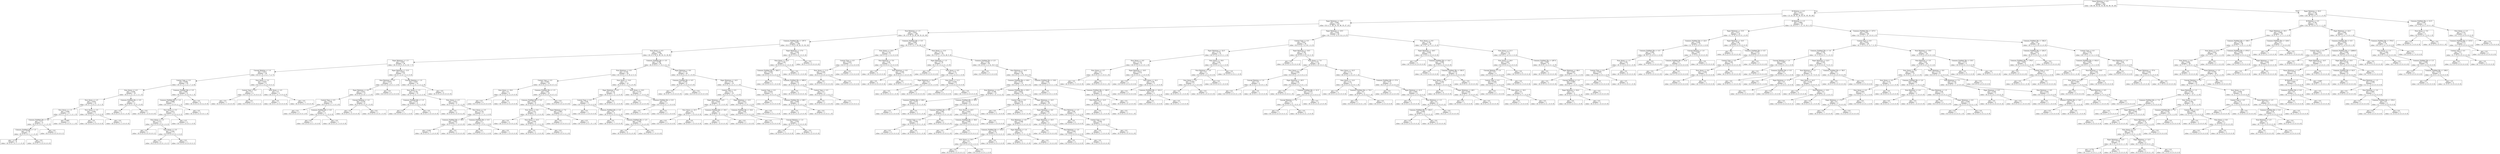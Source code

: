 digraph Tree {
node [shape=box] ;
0 [label="Name Relations <= 0.5\ngini = 0.892\nsamples = 400\nvalue = [26, 49, 34, 42, 35, 48, 62, 46, 34, 24]"] ;
1 [label="ID Relation <= 0.5\ngini = 0.877\nsamples = 314\nvalue = [3, 23, 20, 33, 30, 45, 61, 45, 30, 24]"] ;
0 -> 1 [labeldistance=2.5, labelangle=45, headlabel="True"] ;
2 [label="Paper Relations <= 18.5\ngini = 0.863\nsamples = 231\nvalue = [0, 4, 11, 28, 23, 34, 48, 35, 27, 21]"] ;
1 -> 2 ;
3 [label="Num Relations <= 1.5\ngini = 0.853\nsamples = 169\nvalue = [0, 3, 8, 15, 10, 25, 36, 33, 23, 16]"] ;
2 -> 3 ;
4 [label="Common_PubMed_IDs <= 197.5\ngini = 0.853\nsamples = 108\nvalue = [0, 0, 3, 14, 8, 18, 22, 13, 18, 12]"] ;
3 -> 4 ;
5 [label="Num Atoms <= 6.5\ngini = 0.849\nsamples = 100\nvalue = [0, 0, 2, 14, 8, 18, 19, 13, 18, 8]"] ;
4 -> 5 ;
6 [label="Paper Relations <= 1.5\ngini = 0.857\nsamples = 56\nvalue = [0, 0, 2, 8, 5, 11, 6, 10, 7, 7]"] ;
5 -> 6 ;
7 [label="Concept Relation <= 1.0\ngini = 0.813\nsamples = 29\nvalue = [0, 0, 1, 6, 1, 4, 1, 7, 2, 7]"] ;
6 -> 7 ;
8 [label="Context Type <= 0.5\ngini = 0.806\nsamples = 25\nvalue = [0, 0, 1, 5, 1, 2, 1, 7, 2, 6]"] ;
7 -> 8 ;
9 [label="Num Atoms <= 4.5\ngini = 0.836\nsamples = 16\nvalue = [0, 0, 1, 4, 1, 2, 1, 3, 1, 3]"] ;
8 -> 9 ;
10 [label="Num Atoms <= 2.5\ngini = 0.816\nsamples = 14\nvalue = [0, 0, 1, 4, 0, 2, 1, 2, 1, 3]"] ;
9 -> 10 ;
11 [label="Num Atoms <= 1.5\ngini = 0.826\nsamples = 11\nvalue = [0, 0, 1, 2, 0, 1, 1, 2, 1, 3]"] ;
10 -> 11 ;
12 [label="Common_PubMed_IDs <= 4.0\ngini = 0.75\nsamples = 8\nvalue = [0, 0, 0, 2, 0, 1, 1, 1, 0, 3]"] ;
11 -> 12 ;
13 [label="Common_PubMed_IDs <= 1.5\ngini = 0.776\nsamples = 7\nvalue = [0, 0, 0, 2, 0, 1, 1, 1, 0, 2]"] ;
12 -> 13 ;
14 [label="gini = 0.778\nsamples = 6\nvalue = [0, 0, 0, 1, 0, 1, 1, 1, 0, 2]"] ;
13 -> 14 ;
15 [label="gini = 0.0\nsamples = 1\nvalue = [0, 0, 0, 1, 0, 0, 0, 0, 0, 0]"] ;
13 -> 15 ;
16 [label="gini = 0.0\nsamples = 1\nvalue = [0, 0, 0, 0, 0, 0, 0, 0, 0, 1]"] ;
12 -> 16 ;
17 [label="gini = 0.667\nsamples = 3\nvalue = [0, 0, 1, 0, 0, 0, 0, 1, 1, 0]"] ;
11 -> 17 ;
18 [label="Num Atoms <= 3.5\ngini = 0.444\nsamples = 3\nvalue = [0, 0, 0, 2, 0, 1, 0, 0, 0, 0]"] ;
10 -> 18 ;
19 [label="gini = 0.0\nsamples = 2\nvalue = [0, 0, 0, 2, 0, 0, 0, 0, 0, 0]"] ;
18 -> 19 ;
20 [label="gini = 0.0\nsamples = 1\nvalue = [0, 0, 0, 0, 0, 1, 0, 0, 0, 0]"] ;
18 -> 20 ;
21 [label="Common_PubMed_IDs <= 0.5\ngini = 0.5\nsamples = 2\nvalue = [0, 0, 0, 0, 1, 0, 0, 1, 0, 0]"] ;
9 -> 21 ;
22 [label="gini = 0.0\nsamples = 1\nvalue = [0, 0, 0, 0, 0, 0, 0, 1, 0, 0]"] ;
21 -> 22 ;
23 [label="gini = 0.0\nsamples = 1\nvalue = [0, 0, 0, 0, 1, 0, 0, 0, 0, 0]"] ;
21 -> 23 ;
24 [label="Common_PubMed_IDs <= 3.5\ngini = 0.667\nsamples = 9\nvalue = [0, 0, 0, 1, 0, 0, 0, 4, 1, 3]"] ;
8 -> 24 ;
25 [label="Common_PubMed_IDs <= 1.0\ngini = 0.694\nsamples = 7\nvalue = [0, 0, 0, 1, 0, 0, 0, 2, 1, 3]"] ;
24 -> 25 ;
26 [label="Num Atoms <= 5.5\ngini = 0.611\nsamples = 6\nvalue = [0, 0, 0, 1, 0, 0, 0, 2, 0, 3]"] ;
25 -> 26 ;
27 [label="Num Atoms <= 1.5\ngini = 0.375\nsamples = 4\nvalue = [0, 0, 0, 0, 0, 0, 0, 1, 0, 3]"] ;
26 -> 27 ;
28 [label="gini = 0.0\nsamples = 1\nvalue = [0, 0, 0, 0, 0, 0, 0, 0, 0, 1]"] ;
27 -> 28 ;
29 [label="Num Atoms <= 3.5\ngini = 0.444\nsamples = 3\nvalue = [0, 0, 0, 0, 0, 0, 0, 1, 0, 2]"] ;
27 -> 29 ;
30 [label="gini = 0.5\nsamples = 2\nvalue = [0, 0, 0, 0, 0, 0, 0, 1, 0, 1]"] ;
29 -> 30 ;
31 [label="gini = 0.0\nsamples = 1\nvalue = [0, 0, 0, 0, 0, 0, 0, 0, 0, 1]"] ;
29 -> 31 ;
32 [label="gini = 0.5\nsamples = 2\nvalue = [0, 0, 0, 1, 0, 0, 0, 1, 0, 0]"] ;
26 -> 32 ;
33 [label="gini = 0.0\nsamples = 1\nvalue = [0, 0, 0, 0, 0, 0, 0, 0, 1, 0]"] ;
25 -> 33 ;
34 [label="gini = 0.0\nsamples = 2\nvalue = [0, 0, 0, 0, 0, 0, 0, 2, 0, 0]"] ;
24 -> 34 ;
35 [label="Num Atoms <= 3.5\ngini = 0.625\nsamples = 4\nvalue = [0, 0, 0, 1, 0, 2, 0, 0, 0, 1]"] ;
7 -> 35 ;
36 [label="Context Type <= 0.5\ngini = 0.5\nsamples = 2\nvalue = [0, 0, 0, 0, 0, 1, 0, 0, 0, 1]"] ;
35 -> 36 ;
37 [label="gini = 0.0\nsamples = 1\nvalue = [0, 0, 0, 0, 0, 1, 0, 0, 0, 0]"] ;
36 -> 37 ;
38 [label="gini = 0.0\nsamples = 1\nvalue = [0, 0, 0, 0, 0, 0, 0, 0, 0, 1]"] ;
36 -> 38 ;
39 [label="Num Atoms <= 4.5\ngini = 0.5\nsamples = 2\nvalue = [0, 0, 0, 1, 0, 1, 0, 0, 0, 0]"] ;
35 -> 39 ;
40 [label="gini = 0.0\nsamples = 1\nvalue = [0, 0, 0, 1, 0, 0, 0, 0, 0, 0]"] ;
39 -> 40 ;
41 [label="gini = 0.0\nsamples = 1\nvalue = [0, 0, 0, 0, 0, 1, 0, 0, 0, 0]"] ;
39 -> 41 ;
42 [label="Paper Relations <= 13.5\ngini = 0.823\nsamples = 27\nvalue = [0, 0, 1, 2, 4, 7, 5, 3, 5, 0]"] ;
6 -> 42 ;
43 [label="Num Relations <= 0.5\ngini = 0.675\nsamples = 13\nvalue = [0, 0, 0, 0, 0, 6, 3, 1, 3, 0]"] ;
42 -> 43 ;
44 [label="Paper Relations <= 8.5\ngini = 0.612\nsamples = 11\nvalue = [0, 0, 0, 0, 0, 6, 1, 1, 3, 0]"] ;
43 -> 44 ;
45 [label="Context Type <= 0.5\ngini = 0.56\nsamples = 5\nvalue = [0, 0, 0, 0, 0, 1, 1, 0, 3, 0]"] ;
44 -> 45 ;
46 [label="gini = 0.0\nsamples = 3\nvalue = [0, 0, 0, 0, 0, 0, 0, 0, 3, 0]"] ;
45 -> 46 ;
47 [label="Common_PubMed_IDs <= 8.5\ngini = 0.5\nsamples = 2\nvalue = [0, 0, 0, 0, 0, 1, 1, 0, 0, 0]"] ;
45 -> 47 ;
48 [label="gini = 0.0\nsamples = 1\nvalue = [0, 0, 0, 0, 0, 0, 1, 0, 0, 0]"] ;
47 -> 48 ;
49 [label="gini = 0.0\nsamples = 1\nvalue = [0, 0, 0, 0, 0, 1, 0, 0, 0, 0]"] ;
47 -> 49 ;
50 [label="Concept Relation <= 1.0\ngini = 0.278\nsamples = 6\nvalue = [0, 0, 0, 0, 0, 5, 0, 1, 0, 0]"] ;
44 -> 50 ;
51 [label="gini = 0.0\nsamples = 5\nvalue = [0, 0, 0, 0, 0, 5, 0, 0, 0, 0]"] ;
50 -> 51 ;
52 [label="gini = 0.0\nsamples = 1\nvalue = [0, 0, 0, 0, 0, 0, 0, 1, 0, 0]"] ;
50 -> 52 ;
53 [label="gini = 0.0\nsamples = 2\nvalue = [0, 0, 0, 0, 0, 0, 2, 0, 0, 0]"] ;
43 -> 53 ;
54 [label="Concept Relation <= 1.0\ngini = 0.827\nsamples = 14\nvalue = [0, 0, 1, 2, 4, 1, 2, 2, 2, 0]"] ;
42 -> 54 ;
55 [label="Num Atoms <= 1.5\ngini = 0.792\nsamples = 12\nvalue = [0, 0, 1, 0, 4, 1, 2, 2, 2, 0]"] ;
54 -> 55 ;
56 [label="Common_PubMed_IDs <= 1.5\ngini = 0.375\nsamples = 4\nvalue = [0, 0, 0, 0, 3, 0, 0, 1, 0, 0]"] ;
55 -> 56 ;
57 [label="gini = 0.0\nsamples = 1\nvalue = [0, 0, 0, 0, 0, 0, 0, 1, 0, 0]"] ;
56 -> 57 ;
58 [label="gini = 0.0\nsamples = 3\nvalue = [0, 0, 0, 0, 3, 0, 0, 0, 0, 0]"] ;
56 -> 58 ;
59 [label="Num Atoms <= 2.5\ngini = 0.813\nsamples = 8\nvalue = [0, 0, 1, 0, 1, 1, 2, 1, 2, 0]"] ;
55 -> 59 ;
60 [label="gini = 0.0\nsamples = 2\nvalue = [0, 0, 0, 0, 0, 0, 0, 0, 2, 0]"] ;
59 -> 60 ;
61 [label="Num Atoms <= 3.5\ngini = 0.778\nsamples = 6\nvalue = [0, 0, 1, 0, 1, 1, 2, 1, 0, 0]"] ;
59 -> 61 ;
62 [label="Common_PubMed_IDs <= 45.0\ngini = 0.625\nsamples = 4\nvalue = [0, 0, 1, 0, 0, 1, 2, 0, 0, 0]"] ;
61 -> 62 ;
63 [label="gini = 0.444\nsamples = 3\nvalue = [0, 0, 0, 0, 0, 1, 2, 0, 0, 0]"] ;
62 -> 63 ;
64 [label="gini = 0.0\nsamples = 1\nvalue = [0, 0, 1, 0, 0, 0, 0, 0, 0, 0]"] ;
62 -> 64 ;
65 [label="Common_PubMed_IDs <= 8.5\ngini = 0.5\nsamples = 2\nvalue = [0, 0, 0, 0, 1, 0, 0, 1, 0, 0]"] ;
61 -> 65 ;
66 [label="gini = 0.0\nsamples = 1\nvalue = [0, 0, 0, 0, 0, 0, 0, 1, 0, 0]"] ;
65 -> 66 ;
67 [label="gini = 0.0\nsamples = 1\nvalue = [0, 0, 0, 0, 1, 0, 0, 0, 0, 0]"] ;
65 -> 67 ;
68 [label="gini = 0.0\nsamples = 2\nvalue = [0, 0, 0, 2, 0, 0, 0, 0, 0, 0]"] ;
54 -> 68 ;
69 [label="Common_PubMed_IDs <= 3.5\ngini = 0.796\nsamples = 44\nvalue = [0, 0, 0, 6, 3, 7, 13, 3, 11, 1]"] ;
5 -> 69 ;
70 [label="Num Relations <= 0.5\ngini = 0.729\nsamples = 24\nvalue = [0, 0, 0, 0, 1, 5, 10, 2, 5, 1]"] ;
69 -> 70 ;
71 [label="Context Type <= 0.5\ngini = 0.663\nsamples = 14\nvalue = [0, 0, 0, 0, 0, 2, 6, 0, 5, 1]"] ;
70 -> 71 ;
72 [label="Num Atoms <= 19.0\ngini = 0.5\nsamples = 4\nvalue = [0, 0, 0, 0, 0, 2, 2, 0, 0, 0]"] ;
71 -> 72 ;
73 [label="gini = 0.0\nsamples = 2\nvalue = [0, 0, 0, 0, 0, 2, 0, 0, 0, 0]"] ;
72 -> 73 ;
74 [label="gini = 0.0\nsamples = 2\nvalue = [0, 0, 0, 0, 0, 0, 2, 0, 0, 0]"] ;
72 -> 74 ;
75 [label="Common_PubMed_IDs <= 1.5\ngini = 0.58\nsamples = 10\nvalue = [0, 0, 0, 0, 0, 0, 4, 0, 5, 1]"] ;
71 -> 75 ;
76 [label="Common_PubMed_IDs <= 0.5\ngini = 0.531\nsamples = 8\nvalue = [0, 0, 0, 0, 0, 0, 2, 0, 5, 1]"] ;
75 -> 76 ;
77 [label="Num Atoms <= 9.0\ngini = 0.32\nsamples = 5\nvalue = [0, 0, 0, 0, 0, 0, 1, 0, 4, 0]"] ;
76 -> 77 ;
78 [label="gini = 0.0\nsamples = 2\nvalue = [0, 0, 0, 0, 0, 0, 0, 0, 2, 0]"] ;
77 -> 78 ;
79 [label="Num Atoms <= 10.5\ngini = 0.444\nsamples = 3\nvalue = [0, 0, 0, 0, 0, 0, 1, 0, 2, 0]"] ;
77 -> 79 ;
80 [label="gini = 0.0\nsamples = 1\nvalue = [0, 0, 0, 0, 0, 0, 1, 0, 0, 0]"] ;
79 -> 80 ;
81 [label="gini = 0.0\nsamples = 2\nvalue = [0, 0, 0, 0, 0, 0, 0, 0, 2, 0]"] ;
79 -> 81 ;
82 [label="Paper Relations <= 7.0\ngini = 0.667\nsamples = 3\nvalue = [0, 0, 0, 0, 0, 0, 1, 0, 1, 1]"] ;
76 -> 82 ;
83 [label="gini = 0.0\nsamples = 1\nvalue = [0, 0, 0, 0, 0, 0, 0, 0, 0, 1]"] ;
82 -> 83 ;
84 [label="gini = 0.5\nsamples = 2\nvalue = [0, 0, 0, 0, 0, 0, 1, 0, 1, 0]"] ;
82 -> 84 ;
85 [label="gini = 0.0\nsamples = 2\nvalue = [0, 0, 0, 0, 0, 0, 2, 0, 0, 0]"] ;
75 -> 85 ;
86 [label="Num Atoms <= 14.0\ngini = 0.7\nsamples = 10\nvalue = [0, 0, 0, 0, 1, 3, 4, 2, 0, 0]"] ;
70 -> 86 ;
87 [label="Paper Relations <= 6.5\ngini = 0.722\nsamples = 6\nvalue = [0, 0, 0, 0, 1, 2, 1, 2, 0, 0]"] ;
86 -> 87 ;
88 [label="Context Type <= 0.5\ngini = 0.64\nsamples = 5\nvalue = [0, 0, 0, 0, 1, 2, 0, 2, 0, 0]"] ;
87 -> 88 ;
89 [label="gini = 0.0\nsamples = 1\nvalue = [0, 0, 0, 0, 1, 0, 0, 0, 0, 0]"] ;
88 -> 89 ;
90 [label="Common_PubMed_IDs <= 0.5\ngini = 0.5\nsamples = 4\nvalue = [0, 0, 0, 0, 0, 2, 0, 2, 0, 0]"] ;
88 -> 90 ;
91 [label="gini = 0.0\nsamples = 1\nvalue = [0, 0, 0, 0, 0, 1, 0, 0, 0, 0]"] ;
90 -> 91 ;
92 [label="Common_PubMed_IDs <= 2.5\ngini = 0.444\nsamples = 3\nvalue = [0, 0, 0, 0, 0, 1, 0, 2, 0, 0]"] ;
90 -> 92 ;
93 [label="gini = 0.0\nsamples = 2\nvalue = [0, 0, 0, 0, 0, 0, 0, 2, 0, 0]"] ;
92 -> 93 ;
94 [label="gini = 0.0\nsamples = 1\nvalue = [0, 0, 0, 0, 0, 1, 0, 0, 0, 0]"] ;
92 -> 94 ;
95 [label="gini = 0.0\nsamples = 1\nvalue = [0, 0, 0, 0, 0, 0, 1, 0, 0, 0]"] ;
87 -> 95 ;
96 [label="Num Atoms <= 19.5\ngini = 0.375\nsamples = 4\nvalue = [0, 0, 0, 0, 0, 1, 3, 0, 0, 0]"] ;
86 -> 96 ;
97 [label="gini = 0.0\nsamples = 2\nvalue = [0, 0, 0, 0, 0, 0, 2, 0, 0, 0]"] ;
96 -> 97 ;
98 [label="Common_PubMed_IDs <= 0.5\ngini = 0.5\nsamples = 2\nvalue = [0, 0, 0, 0, 0, 1, 1, 0, 0, 0]"] ;
96 -> 98 ;
99 [label="gini = 0.0\nsamples = 1\nvalue = [0, 0, 0, 0, 0, 1, 0, 0, 0, 0]"] ;
98 -> 99 ;
100 [label="gini = 0.0\nsamples = 1\nvalue = [0, 0, 0, 0, 0, 0, 1, 0, 0, 0]"] ;
98 -> 100 ;
101 [label="Paper Relations <= 8.0\ngini = 0.775\nsamples = 20\nvalue = [0, 0, 0, 6, 2, 2, 3, 1, 6, 0]"] ;
69 -> 101 ;
102 [label="Common_PubMed_IDs <= 6.5\ngini = 0.278\nsamples = 6\nvalue = [0, 0, 0, 1, 0, 0, 0, 0, 5, 0]"] ;
101 -> 102 ;
103 [label="gini = 0.0\nsamples = 1\nvalue = [0, 0, 0, 1, 0, 0, 0, 0, 0, 0]"] ;
102 -> 103 ;
104 [label="gini = 0.0\nsamples = 5\nvalue = [0, 0, 0, 0, 0, 0, 0, 0, 5, 0]"] ;
102 -> 104 ;
105 [label="Paper Relations <= 14.5\ngini = 0.776\nsamples = 14\nvalue = [0, 0, 0, 5, 2, 2, 3, 1, 1, 0]"] ;
101 -> 105 ;
106 [label="Context Type <= 0.5\ngini = 0.74\nsamples = 10\nvalue = [0, 0, 0, 4, 2, 2, 1, 1, 0, 0]"] ;
105 -> 106 ;
107 [label="Paper Relations <= 12.5\ngini = 0.625\nsamples = 4\nvalue = [0, 0, 0, 1, 2, 0, 1, 0, 0, 0]"] ;
106 -> 107 ;
108 [label="Num Atoms <= 24.5\ngini = 0.5\nsamples = 2\nvalue = [0, 0, 0, 1, 1, 0, 0, 0, 0, 0]"] ;
107 -> 108 ;
109 [label="gini = 0.0\nsamples = 1\nvalue = [0, 0, 0, 1, 0, 0, 0, 0, 0, 0]"] ;
108 -> 109 ;
110 [label="gini = 0.0\nsamples = 1\nvalue = [0, 0, 0, 0, 1, 0, 0, 0, 0, 0]"] ;
108 -> 110 ;
111 [label="Common_PubMed_IDs <= 18.0\ngini = 0.5\nsamples = 2\nvalue = [0, 0, 0, 0, 1, 0, 1, 0, 0, 0]"] ;
107 -> 111 ;
112 [label="gini = 0.0\nsamples = 1\nvalue = [0, 0, 0, 0, 1, 0, 0, 0, 0, 0]"] ;
111 -> 112 ;
113 [label="gini = 0.0\nsamples = 1\nvalue = [0, 0, 0, 0, 0, 0, 1, 0, 0, 0]"] ;
111 -> 113 ;
114 [label="Paper Relations <= 13.5\ngini = 0.611\nsamples = 6\nvalue = [0, 0, 0, 3, 0, 2, 0, 1, 0, 0]"] ;
106 -> 114 ;
115 [label="Common_PubMed_IDs <= 18.0\ngini = 0.48\nsamples = 5\nvalue = [0, 0, 0, 3, 0, 2, 0, 0, 0, 0]"] ;
114 -> 115 ;
116 [label="gini = 0.0\nsamples = 2\nvalue = [0, 0, 0, 2, 0, 0, 0, 0, 0, 0]"] ;
115 -> 116 ;
117 [label="Concept Relation <= 1.0\ngini = 0.444\nsamples = 3\nvalue = [0, 0, 0, 1, 0, 2, 0, 0, 0, 0]"] ;
115 -> 117 ;
118 [label="gini = 0.0\nsamples = 1\nvalue = [0, 0, 0, 1, 0, 0, 0, 0, 0, 0]"] ;
117 -> 118 ;
119 [label="gini = 0.0\nsamples = 2\nvalue = [0, 0, 0, 0, 0, 2, 0, 0, 0, 0]"] ;
117 -> 119 ;
120 [label="gini = 0.0\nsamples = 1\nvalue = [0, 0, 0, 0, 0, 0, 0, 1, 0, 0]"] ;
114 -> 120 ;
121 [label="Context Type <= 0.5\ngini = 0.625\nsamples = 4\nvalue = [0, 0, 0, 1, 0, 0, 2, 0, 1, 0]"] ;
105 -> 121 ;
122 [label="gini = 0.0\nsamples = 1\nvalue = [0, 0, 0, 1, 0, 0, 0, 0, 0, 0]"] ;
121 -> 122 ;
123 [label="Common_PubMed_IDs <= 69.5\ngini = 0.444\nsamples = 3\nvalue = [0, 0, 0, 0, 0, 0, 2, 0, 1, 0]"] ;
121 -> 123 ;
124 [label="gini = 0.0\nsamples = 2\nvalue = [0, 0, 0, 0, 0, 0, 2, 0, 0, 0]"] ;
123 -> 124 ;
125 [label="gini = 0.0\nsamples = 1\nvalue = [0, 0, 0, 0, 0, 0, 0, 0, 1, 0]"] ;
123 -> 125 ;
126 [label="Paper Relations <= 17.0\ngini = 0.594\nsamples = 8\nvalue = [0, 0, 1, 0, 0, 0, 3, 0, 0, 4]"] ;
4 -> 126 ;
127 [label="Num Atoms <= 24.5\ngini = 0.49\nsamples = 7\nvalue = [0, 0, 0, 0, 0, 0, 3, 0, 0, 4]"] ;
126 -> 127 ;
128 [label="Common_PubMed_IDs <= 282.5\ngini = 0.444\nsamples = 6\nvalue = [0, 0, 0, 0, 0, 0, 2, 0, 0, 4]"] ;
127 -> 128 ;
129 [label="gini = 0.0\nsamples = 1\nvalue = [0, 0, 0, 0, 0, 0, 1, 0, 0, 0]"] ;
128 -> 129 ;
130 [label="Common_PubMed_IDs <= 985.0\ngini = 0.32\nsamples = 5\nvalue = [0, 0, 0, 0, 0, 0, 1, 0, 0, 4]"] ;
128 -> 130 ;
131 [label="gini = 0.0\nsamples = 3\nvalue = [0, 0, 0, 0, 0, 0, 0, 0, 0, 3]"] ;
130 -> 131 ;
132 [label="Context Type <= 0.5\ngini = 0.5\nsamples = 2\nvalue = [0, 0, 0, 0, 0, 0, 1, 0, 0, 1]"] ;
130 -> 132 ;
133 [label="gini = 0.0\nsamples = 1\nvalue = [0, 0, 0, 0, 0, 0, 1, 0, 0, 0]"] ;
132 -> 133 ;
134 [label="gini = 0.0\nsamples = 1\nvalue = [0, 0, 0, 0, 0, 0, 0, 0, 0, 1]"] ;
132 -> 134 ;
135 [label="gini = 0.0\nsamples = 1\nvalue = [0, 0, 0, 0, 0, 0, 1, 0, 0, 0]"] ;
127 -> 135 ;
136 [label="gini = 0.0\nsamples = 1\nvalue = [0, 0, 1, 0, 0, 0, 0, 0, 0, 0]"] ;
126 -> 136 ;
137 [label="Common_PubMed_IDs <= 0.5\ngini = 0.805\nsamples = 61\nvalue = [0, 3, 5, 1, 2, 7, 14, 20, 5, 4]"] ;
3 -> 137 ;
138 [label="Num Atoms <= 22.0\ngini = 0.716\nsamples = 9\nvalue = [0, 0, 3, 0, 1, 3, 2, 0, 0, 0]"] ;
137 -> 138 ;
139 [label="Context Type <= 0.5\ngini = 0.625\nsamples = 4\nvalue = [0, 0, 1, 0, 1, 0, 2, 0, 0, 0]"] ;
138 -> 139 ;
140 [label="Num Atoms <= 11.5\ngini = 0.444\nsamples = 3\nvalue = [0, 0, 1, 0, 0, 0, 2, 0, 0, 0]"] ;
139 -> 140 ;
141 [label="gini = 0.0\nsamples = 1\nvalue = [0, 0, 1, 0, 0, 0, 0, 0, 0, 0]"] ;
140 -> 141 ;
142 [label="gini = 0.0\nsamples = 2\nvalue = [0, 0, 0, 0, 0, 0, 2, 0, 0, 0]"] ;
140 -> 142 ;
143 [label="gini = 0.0\nsamples = 1\nvalue = [0, 0, 0, 0, 1, 0, 0, 0, 0, 0]"] ;
139 -> 143 ;
144 [label="Num Relations <= 5.0\ngini = 0.48\nsamples = 5\nvalue = [0, 0, 2, 0, 0, 3, 0, 0, 0, 0]"] ;
138 -> 144 ;
145 [label="gini = 0.0\nsamples = 2\nvalue = [0, 0, 0, 0, 0, 2, 0, 0, 0, 0]"] ;
144 -> 145 ;
146 [label="Num Relations <= 9.5\ngini = 0.444\nsamples = 3\nvalue = [0, 0, 2, 0, 0, 1, 0, 0, 0, 0]"] ;
144 -> 146 ;
147 [label="gini = 0.0\nsamples = 2\nvalue = [0, 0, 2, 0, 0, 0, 0, 0, 0, 0]"] ;
146 -> 147 ;
148 [label="gini = 0.0\nsamples = 1\nvalue = [0, 0, 0, 0, 0, 1, 0, 0, 0, 0]"] ;
146 -> 148 ;
149 [label="Num Atoms <= 15.0\ngini = 0.772\nsamples = 52\nvalue = [0, 3, 2, 1, 1, 4, 12, 20, 5, 4]"] ;
137 -> 149 ;
150 [label="Paper Relations <= 1.5\ngini = 0.776\nsamples = 7\nvalue = [0, 1, 2, 1, 0, 2, 0, 1, 0, 0]"] ;
149 -> 150 ;
151 [label="gini = 0.0\nsamples = 2\nvalue = [0, 0, 0, 0, 0, 2, 0, 0, 0, 0]"] ;
150 -> 151 ;
152 [label="Num Atoms <= 6.5\ngini = 0.72\nsamples = 5\nvalue = [0, 1, 2, 1, 0, 0, 0, 1, 0, 0]"] ;
150 -> 152 ;
153 [label="Paper Relations <= 15.0\ngini = 0.5\nsamples = 2\nvalue = [0, 0, 0, 1, 0, 0, 0, 1, 0, 0]"] ;
152 -> 153 ;
154 [label="gini = 0.0\nsamples = 1\nvalue = [0, 0, 0, 0, 0, 0, 0, 1, 0, 0]"] ;
153 -> 154 ;
155 [label="gini = 0.0\nsamples = 1\nvalue = [0, 0, 0, 1, 0, 0, 0, 0, 0, 0]"] ;
153 -> 155 ;
156 [label="Num Atoms <= 11.5\ngini = 0.444\nsamples = 3\nvalue = [0, 1, 2, 0, 0, 0, 0, 0, 0, 0]"] ;
152 -> 156 ;
157 [label="gini = 0.0\nsamples = 2\nvalue = [0, 0, 2, 0, 0, 0, 0, 0, 0, 0]"] ;
156 -> 157 ;
158 [label="gini = 0.0\nsamples = 1\nvalue = [0, 1, 0, 0, 0, 0, 0, 0, 0, 0]"] ;
156 -> 158 ;
159 [label="Common_PubMed_IDs <= 2.5\ngini = 0.726\nsamples = 45\nvalue = [0, 2, 0, 0, 1, 2, 12, 19, 5, 4]"] ;
149 -> 159 ;
160 [label="gini = 0.0\nsamples = 3\nvalue = [0, 0, 0, 0, 0, 0, 3, 0, 0, 0]"] ;
159 -> 160 ;
161 [label="Num Relations <= 10.5\ngini = 0.721\nsamples = 42\nvalue = [0, 2, 0, 0, 1, 2, 9, 19, 5, 4]"] ;
159 -> 161 ;
162 [label="Common_PubMed_IDs <= 40.0\ngini = 0.707\nsamples = 37\nvalue = [0, 2, 0, 0, 1, 2, 6, 18, 4, 4]"] ;
161 -> 162 ;
163 [label="Num Relations <= 2.5\ngini = 0.769\nsamples = 13\nvalue = [0, 0, 0, 0, 1, 0, 3, 4, 2, 3]"] ;
162 -> 163 ;
164 [label="Common_PubMed_IDs <= 26.0\ngini = 0.375\nsamples = 4\nvalue = [0, 0, 0, 0, 0, 0, 3, 1, 0, 0]"] ;
163 -> 164 ;
165 [label="gini = 0.0\nsamples = 3\nvalue = [0, 0, 0, 0, 0, 0, 3, 0, 0, 0]"] ;
164 -> 165 ;
166 [label="gini = 0.0\nsamples = 1\nvalue = [0, 0, 0, 0, 0, 0, 0, 1, 0, 0]"] ;
164 -> 166 ;
167 [label="Common_PubMed_IDs <= 24.5\ngini = 0.716\nsamples = 9\nvalue = [0, 0, 0, 0, 1, 0, 0, 3, 2, 3]"] ;
163 -> 167 ;
168 [label="Common_PubMed_IDs <= 9.0\ngini = 0.48\nsamples = 5\nvalue = [0, 0, 0, 0, 0, 0, 0, 3, 0, 2]"] ;
167 -> 168 ;
169 [label="Context Type <= 0.5\ngini = 0.444\nsamples = 3\nvalue = [0, 0, 0, 0, 0, 0, 0, 1, 0, 2]"] ;
168 -> 169 ;
170 [label="gini = 0.0\nsamples = 2\nvalue = [0, 0, 0, 0, 0, 0, 0, 0, 0, 2]"] ;
169 -> 170 ;
171 [label="gini = 0.0\nsamples = 1\nvalue = [0, 0, 0, 0, 0, 0, 0, 1, 0, 0]"] ;
169 -> 171 ;
172 [label="gini = 0.0\nsamples = 2\nvalue = [0, 0, 0, 0, 0, 0, 0, 2, 0, 0]"] ;
168 -> 172 ;
173 [label="Num Atoms <= 24.5\ngini = 0.625\nsamples = 4\nvalue = [0, 0, 0, 0, 1, 0, 0, 0, 2, 1]"] ;
167 -> 173 ;
174 [label="Common_PubMed_IDs <= 36.0\ngini = 0.444\nsamples = 3\nvalue = [0, 0, 0, 0, 0, 0, 0, 0, 2, 1]"] ;
173 -> 174 ;
175 [label="gini = 0.0\nsamples = 2\nvalue = [0, 0, 0, 0, 0, 0, 0, 0, 2, 0]"] ;
174 -> 175 ;
176 [label="gini = 0.0\nsamples = 1\nvalue = [0, 0, 0, 0, 0, 0, 0, 0, 0, 1]"] ;
174 -> 176 ;
177 [label="gini = 0.0\nsamples = 1\nvalue = [0, 0, 0, 0, 1, 0, 0, 0, 0, 0]"] ;
173 -> 177 ;
178 [label="Common_PubMed_IDs <= 95.5\ngini = 0.622\nsamples = 24\nvalue = [0, 2, 0, 0, 0, 2, 3, 14, 2, 1]"] ;
162 -> 178 ;
179 [label="Context Type <= 0.5\ngini = 0.219\nsamples = 8\nvalue = [0, 0, 0, 0, 0, 0, 1, 7, 0, 0]"] ;
178 -> 179 ;
180 [label="gini = 0.0\nsamples = 1\nvalue = [0, 0, 0, 0, 0, 0, 1, 0, 0, 0]"] ;
179 -> 180 ;
181 [label="gini = 0.0\nsamples = 7\nvalue = [0, 0, 0, 0, 0, 0, 0, 7, 0, 0]"] ;
179 -> 181 ;
182 [label="Paper Relations <= 14.5\ngini = 0.742\nsamples = 16\nvalue = [0, 2, 0, 0, 0, 2, 2, 7, 2, 1]"] ;
178 -> 182 ;
183 [label="Paper Relations <= 6.0\ngini = 0.545\nsamples = 11\nvalue = [0, 2, 0, 0, 0, 1, 0, 7, 0, 1]"] ;
182 -> 183 ;
184 [label="Num Relations <= 4.0\ngini = 0.449\nsamples = 7\nvalue = [0, 0, 0, 0, 0, 1, 0, 5, 0, 1]"] ;
183 -> 184 ;
185 [label="Common_PubMed_IDs <= 314.0\ngini = 0.32\nsamples = 5\nvalue = [0, 0, 0, 0, 0, 0, 0, 4, 0, 1]"] ;
184 -> 185 ;
186 [label="Num Atoms <= 20.5\ngini = 0.5\nsamples = 2\nvalue = [0, 0, 0, 0, 0, 0, 0, 1, 0, 1]"] ;
185 -> 186 ;
187 [label="gini = 0.0\nsamples = 1\nvalue = [0, 0, 0, 0, 0, 0, 0, 0, 0, 1]"] ;
186 -> 187 ;
188 [label="gini = 0.0\nsamples = 1\nvalue = [0, 0, 0, 0, 0, 0, 0, 1, 0, 0]"] ;
186 -> 188 ;
189 [label="gini = 0.0\nsamples = 3\nvalue = [0, 0, 0, 0, 0, 0, 0, 3, 0, 0]"] ;
185 -> 189 ;
190 [label="Paper Relations <= 1.0\ngini = 0.5\nsamples = 2\nvalue = [0, 0, 0, 0, 0, 1, 0, 1, 0, 0]"] ;
184 -> 190 ;
191 [label="gini = 0.0\nsamples = 1\nvalue = [0, 0, 0, 0, 0, 0, 0, 1, 0, 0]"] ;
190 -> 191 ;
192 [label="gini = 0.0\nsamples = 1\nvalue = [0, 0, 0, 0, 0, 1, 0, 0, 0, 0]"] ;
190 -> 192 ;
193 [label="Paper Relations <= 10.5\ngini = 0.5\nsamples = 4\nvalue = [0, 2, 0, 0, 0, 0, 0, 2, 0, 0]"] ;
183 -> 193 ;
194 [label="gini = 0.0\nsamples = 1\nvalue = [0, 1, 0, 0, 0, 0, 0, 0, 0, 0]"] ;
193 -> 194 ;
195 [label="Num Relations <= 3.5\ngini = 0.444\nsamples = 3\nvalue = [0, 1, 0, 0, 0, 0, 0, 2, 0, 0]"] ;
193 -> 195 ;
196 [label="gini = 0.0\nsamples = 2\nvalue = [0, 0, 0, 0, 0, 0, 0, 2, 0, 0]"] ;
195 -> 196 ;
197 [label="gini = 0.0\nsamples = 1\nvalue = [0, 1, 0, 0, 0, 0, 0, 0, 0, 0]"] ;
195 -> 197 ;
198 [label="Num Relations <= 2.5\ngini = 0.64\nsamples = 5\nvalue = [0, 0, 0, 0, 0, 1, 2, 0, 2, 0]"] ;
182 -> 198 ;
199 [label="gini = 0.0\nsamples = 2\nvalue = [0, 0, 0, 0, 0, 0, 2, 0, 0, 0]"] ;
198 -> 199 ;
200 [label="Context Type <= 0.5\ngini = 0.444\nsamples = 3\nvalue = [0, 0, 0, 0, 0, 1, 0, 0, 2, 0]"] ;
198 -> 200 ;
201 [label="gini = 0.0\nsamples = 1\nvalue = [0, 0, 0, 0, 0, 1, 0, 0, 0, 0]"] ;
200 -> 201 ;
202 [label="gini = 0.0\nsamples = 2\nvalue = [0, 0, 0, 0, 0, 0, 0, 0, 2, 0]"] ;
200 -> 202 ;
203 [label="Common_PubMed_IDs <= 18.0\ngini = 0.56\nsamples = 5\nvalue = [0, 0, 0, 0, 0, 0, 3, 1, 1, 0]"] ;
161 -> 203 ;
204 [label="gini = 0.0\nsamples = 1\nvalue = [0, 0, 0, 0, 0, 0, 0, 1, 0, 0]"] ;
203 -> 204 ;
205 [label="Common_PubMed_IDs <= 160.5\ngini = 0.375\nsamples = 4\nvalue = [0, 0, 0, 0, 0, 0, 3, 0, 1, 0]"] ;
203 -> 205 ;
206 [label="Num Relations <= 12.5\ngini = 0.5\nsamples = 2\nvalue = [0, 0, 0, 0, 0, 0, 1, 0, 1, 0]"] ;
205 -> 206 ;
207 [label="gini = 0.0\nsamples = 1\nvalue = [0, 0, 0, 0, 0, 0, 1, 0, 0, 0]"] ;
206 -> 207 ;
208 [label="gini = 0.0\nsamples = 1\nvalue = [0, 0, 0, 0, 0, 0, 0, 0, 1, 0]"] ;
206 -> 208 ;
209 [label="gini = 0.0\nsamples = 2\nvalue = [0, 0, 0, 0, 0, 0, 2, 0, 0, 0]"] ;
205 -> 209 ;
210 [label="Paper Relations <= 25.5\ngini = 0.839\nsamples = 62\nvalue = [0, 1, 3, 13, 13, 9, 12, 2, 4, 5]"] ;
2 -> 210 ;
211 [label="Context Type <= 0.5\ngini = 0.827\nsamples = 36\nvalue = [0, 0, 3, 6, 7, 2, 10, 1, 4, 3]"] ;
210 -> 211 ;
212 [label="Paper Relations <= 22.5\ngini = 0.776\nsamples = 14\nvalue = [0, 0, 3, 0, 2, 2, 5, 1, 1, 0]"] ;
211 -> 212 ;
213 [label="Num Atoms <= 6.0\ngini = 0.716\nsamples = 9\nvalue = [0, 0, 3, 0, 0, 2, 3, 0, 1, 0]"] ;
212 -> 213 ;
214 [label="Num Atoms <= 2.5\ngini = 0.5\nsamples = 2\nvalue = [0, 0, 0, 0, 0, 1, 0, 0, 1, 0]"] ;
213 -> 214 ;
215 [label="gini = 0.0\nsamples = 1\nvalue = [0, 0, 0, 0, 0, 1, 0, 0, 0, 0]"] ;
214 -> 215 ;
216 [label="gini = 0.0\nsamples = 1\nvalue = [0, 0, 0, 0, 0, 0, 0, 0, 1, 0]"] ;
214 -> 216 ;
217 [label="Paper Relations <= 19.5\ngini = 0.612\nsamples = 7\nvalue = [0, 0, 3, 0, 0, 1, 3, 0, 0, 0]"] ;
213 -> 217 ;
218 [label="gini = 0.0\nsamples = 2\nvalue = [0, 0, 0, 0, 0, 0, 2, 0, 0, 0]"] ;
217 -> 218 ;
219 [label="Num Atoms <= 16.5\ngini = 0.56\nsamples = 5\nvalue = [0, 0, 3, 0, 0, 1, 1, 0, 0, 0]"] ;
217 -> 219 ;
220 [label="gini = 0.0\nsamples = 3\nvalue = [0, 0, 3, 0, 0, 0, 0, 0, 0, 0]"] ;
219 -> 220 ;
221 [label="Common_PubMed_IDs <= 161.0\ngini = 0.5\nsamples = 2\nvalue = [0, 0, 0, 0, 0, 1, 1, 0, 0, 0]"] ;
219 -> 221 ;
222 [label="gini = 0.0\nsamples = 1\nvalue = [0, 0, 0, 0, 0, 0, 1, 0, 0, 0]"] ;
221 -> 222 ;
223 [label="gini = 0.0\nsamples = 1\nvalue = [0, 0, 0, 0, 0, 1, 0, 0, 0, 0]"] ;
221 -> 223 ;
224 [label="Num Atoms <= 19.0\ngini = 0.64\nsamples = 5\nvalue = [0, 0, 0, 0, 2, 0, 2, 1, 0, 0]"] ;
212 -> 224 ;
225 [label="Num Relations <= 2.0\ngini = 0.5\nsamples = 4\nvalue = [0, 0, 0, 0, 2, 0, 2, 0, 0, 0]"] ;
224 -> 225 ;
226 [label="Num Atoms <= 2.0\ngini = 0.444\nsamples = 3\nvalue = [0, 0, 0, 0, 2, 0, 1, 0, 0, 0]"] ;
225 -> 226 ;
227 [label="gini = 0.0\nsamples = 1\nvalue = [0, 0, 0, 0, 0, 0, 1, 0, 0, 0]"] ;
226 -> 227 ;
228 [label="gini = 0.0\nsamples = 2\nvalue = [0, 0, 0, 0, 2, 0, 0, 0, 0, 0]"] ;
226 -> 228 ;
229 [label="gini = 0.0\nsamples = 1\nvalue = [0, 0, 0, 0, 0, 0, 1, 0, 0, 0]"] ;
225 -> 229 ;
230 [label="gini = 0.0\nsamples = 1\nvalue = [0, 0, 0, 0, 0, 0, 0, 1, 0, 0]"] ;
224 -> 230 ;
231 [label="Paper Relations <= 19.5\ngini = 0.785\nsamples = 22\nvalue = [0, 0, 0, 6, 5, 0, 5, 0, 3, 3]"] ;
211 -> 231 ;
232 [label="gini = 0.0\nsamples = 2\nvalue = [0, 0, 0, 0, 2, 0, 0, 0, 0, 0]"] ;
231 -> 232 ;
233 [label="Num Atoms <= 7.0\ngini = 0.78\nsamples = 20\nvalue = [0, 0, 0, 6, 3, 0, 5, 0, 3, 3]"] ;
231 -> 233 ;
234 [label="Num Atoms <= 3.5\ngini = 0.694\nsamples = 7\nvalue = [0, 0, 0, 0, 1, 0, 3, 0, 2, 1]"] ;
233 -> 234 ;
235 [label="Concept Relation <= 1.0\ngini = 0.5\nsamples = 2\nvalue = [0, 0, 0, 0, 1, 0, 0, 0, 1, 0]"] ;
234 -> 235 ;
236 [label="gini = 0.0\nsamples = 1\nvalue = [0, 0, 0, 0, 0, 0, 0, 0, 1, 0]"] ;
235 -> 236 ;
237 [label="gini = 0.0\nsamples = 1\nvalue = [0, 0, 0, 0, 1, 0, 0, 0, 0, 0]"] ;
235 -> 237 ;
238 [label="Paper Relations <= 20.5\ngini = 0.56\nsamples = 5\nvalue = [0, 0, 0, 0, 0, 0, 3, 0, 1, 1]"] ;
234 -> 238 ;
239 [label="gini = 0.0\nsamples = 1\nvalue = [0, 0, 0, 0, 0, 0, 0, 0, 1, 0]"] ;
238 -> 239 ;
240 [label="Common_PubMed_IDs <= 21.5\ngini = 0.375\nsamples = 4\nvalue = [0, 0, 0, 0, 0, 0, 3, 0, 0, 1]"] ;
238 -> 240 ;
241 [label="Concept Relation <= 1.0\ngini = 0.5\nsamples = 2\nvalue = [0, 0, 0, 0, 0, 0, 1, 0, 0, 1]"] ;
240 -> 241 ;
242 [label="gini = 0.0\nsamples = 1\nvalue = [0, 0, 0, 0, 0, 0, 0, 0, 0, 1]"] ;
241 -> 242 ;
243 [label="gini = 0.0\nsamples = 1\nvalue = [0, 0, 0, 0, 0, 0, 1, 0, 0, 0]"] ;
241 -> 243 ;
244 [label="gini = 0.0\nsamples = 2\nvalue = [0, 0, 0, 0, 0, 0, 2, 0, 0, 0]"] ;
240 -> 244 ;
245 [label="Num Atoms <= 22.5\ngini = 0.71\nsamples = 13\nvalue = [0, 0, 0, 6, 2, 0, 2, 0, 1, 2]"] ;
233 -> 245 ;
246 [label="Num Atoms <= 12.0\ngini = 0.32\nsamples = 5\nvalue = [0, 0, 0, 4, 0, 0, 0, 0, 1, 0]"] ;
245 -> 246 ;
247 [label="gini = 0.0\nsamples = 3\nvalue = [0, 0, 0, 3, 0, 0, 0, 0, 0, 0]"] ;
246 -> 247 ;
248 [label="Common_PubMed_IDs <= 70.5\ngini = 0.5\nsamples = 2\nvalue = [0, 0, 0, 1, 0, 0, 0, 0, 1, 0]"] ;
246 -> 248 ;
249 [label="gini = 0.0\nsamples = 1\nvalue = [0, 0, 0, 0, 0, 0, 0, 0, 1, 0]"] ;
248 -> 249 ;
250 [label="gini = 0.0\nsamples = 1\nvalue = [0, 0, 0, 1, 0, 0, 0, 0, 0, 0]"] ;
248 -> 250 ;
251 [label="Common_PubMed_IDs <= 17.0\ngini = 0.75\nsamples = 8\nvalue = [0, 0, 0, 2, 2, 0, 2, 0, 0, 2]"] ;
245 -> 251 ;
252 [label="gini = 0.0\nsamples = 2\nvalue = [0, 0, 0, 0, 0, 0, 2, 0, 0, 0]"] ;
251 -> 252 ;
253 [label="Paper Relations <= 21.5\ngini = 0.667\nsamples = 6\nvalue = [0, 0, 0, 2, 2, 0, 0, 0, 0, 2]"] ;
251 -> 253 ;
254 [label="gini = 0.0\nsamples = 2\nvalue = [0, 0, 0, 0, 2, 0, 0, 0, 0, 0]"] ;
253 -> 254 ;
255 [label="Num Relations <= 1.5\ngini = 0.5\nsamples = 4\nvalue = [0, 0, 0, 2, 0, 0, 0, 0, 0, 2]"] ;
253 -> 255 ;
256 [label="Common_PubMed_IDs <= 150.5\ngini = 0.444\nsamples = 3\nvalue = [0, 0, 0, 1, 0, 0, 0, 0, 0, 2]"] ;
255 -> 256 ;
257 [label="gini = 0.0\nsamples = 2\nvalue = [0, 0, 0, 0, 0, 0, 0, 0, 0, 2]"] ;
256 -> 257 ;
258 [label="gini = 0.0\nsamples = 1\nvalue = [0, 0, 0, 1, 0, 0, 0, 0, 0, 0]"] ;
256 -> 258 ;
259 [label="gini = 0.0\nsamples = 1\nvalue = [0, 0, 0, 1, 0, 0, 0, 0, 0, 0]"] ;
255 -> 259 ;
260 [label="Num Atoms <= 9.0\ngini = 0.787\nsamples = 26\nvalue = [0, 1, 0, 7, 6, 7, 2, 1, 0, 2]"] ;
210 -> 260 ;
261 [label="Paper Relations <= 26.5\ngini = 0.628\nsamples = 11\nvalue = [0, 1, 0, 6, 2, 2, 0, 0, 0, 0]"] ;
260 -> 261 ;
262 [label="gini = 0.0\nsamples = 2\nvalue = [0, 0, 0, 0, 0, 2, 0, 0, 0, 0]"] ;
261 -> 262 ;
263 [label="Common_PubMed_IDs <= 14.0\ngini = 0.494\nsamples = 9\nvalue = [0, 1, 0, 6, 2, 0, 0, 0, 0, 0]"] ;
261 -> 263 ;
264 [label="gini = 0.0\nsamples = 1\nvalue = [0, 1, 0, 0, 0, 0, 0, 0, 0, 0]"] ;
263 -> 264 ;
265 [label="Common_PubMed_IDs <= 383.5\ngini = 0.375\nsamples = 8\nvalue = [0, 0, 0, 6, 2, 0, 0, 0, 0, 0]"] ;
263 -> 265 ;
266 [label="Num Atoms <= 3.5\ngini = 0.245\nsamples = 7\nvalue = [0, 0, 0, 6, 1, 0, 0, 0, 0, 0]"] ;
265 -> 266 ;
267 [label="gini = 0.0\nsamples = 4\nvalue = [0, 0, 0, 4, 0, 0, 0, 0, 0, 0]"] ;
266 -> 267 ;
268 [label="Paper Relations <= 28.5\ngini = 0.444\nsamples = 3\nvalue = [0, 0, 0, 2, 1, 0, 0, 0, 0, 0]"] ;
266 -> 268 ;
269 [label="gini = 0.0\nsamples = 1\nvalue = [0, 0, 0, 0, 1, 0, 0, 0, 0, 0]"] ;
268 -> 269 ;
270 [label="gini = 0.0\nsamples = 2\nvalue = [0, 0, 0, 2, 0, 0, 0, 0, 0, 0]"] ;
268 -> 270 ;
271 [label="gini = 0.0\nsamples = 1\nvalue = [0, 0, 0, 0, 1, 0, 0, 0, 0, 0]"] ;
265 -> 271 ;
272 [label="Num Atoms <= 21.5\ngini = 0.773\nsamples = 15\nvalue = [0, 0, 0, 1, 4, 5, 2, 1, 0, 2]"] ;
260 -> 272 ;
273 [label="Num Atoms <= 20.0\ngini = 0.667\nsamples = 6\nvalue = [0, 0, 0, 0, 0, 2, 2, 0, 0, 2]"] ;
272 -> 273 ;
274 [label="Concept Relation <= 1.0\ngini = 0.5\nsamples = 4\nvalue = [0, 0, 0, 0, 0, 2, 2, 0, 0, 0]"] ;
273 -> 274 ;
275 [label="Context Type <= 0.5\ngini = 0.444\nsamples = 3\nvalue = [0, 0, 0, 0, 0, 1, 2, 0, 0, 0]"] ;
274 -> 275 ;
276 [label="gini = 0.0\nsamples = 1\nvalue = [0, 0, 0, 0, 0, 0, 1, 0, 0, 0]"] ;
275 -> 276 ;
277 [label="Num Atoms <= 18.5\ngini = 0.5\nsamples = 2\nvalue = [0, 0, 0, 0, 0, 1, 1, 0, 0, 0]"] ;
275 -> 277 ;
278 [label="gini = 0.0\nsamples = 1\nvalue = [0, 0, 0, 0, 0, 1, 0, 0, 0, 0]"] ;
277 -> 278 ;
279 [label="gini = 0.0\nsamples = 1\nvalue = [0, 0, 0, 0, 0, 0, 1, 0, 0, 0]"] ;
277 -> 279 ;
280 [label="gini = 0.0\nsamples = 1\nvalue = [0, 0, 0, 0, 0, 1, 0, 0, 0, 0]"] ;
274 -> 280 ;
281 [label="gini = 0.0\nsamples = 2\nvalue = [0, 0, 0, 0, 0, 0, 0, 0, 0, 2]"] ;
273 -> 281 ;
282 [label="Common_PubMed_IDs <= 287.0\ngini = 0.667\nsamples = 9\nvalue = [0, 0, 0, 1, 4, 3, 0, 1, 0, 0]"] ;
272 -> 282 ;
283 [label="gini = 0.0\nsamples = 3\nvalue = [0, 0, 0, 0, 3, 0, 0, 0, 0, 0]"] ;
282 -> 283 ;
284 [label="Paper Relations <= 66.0\ngini = 0.667\nsamples = 6\nvalue = [0, 0, 0, 1, 1, 3, 0, 1, 0, 0]"] ;
282 -> 284 ;
285 [label="gini = 0.0\nsamples = 3\nvalue = [0, 0, 0, 0, 0, 3, 0, 0, 0, 0]"] ;
284 -> 285 ;
286 [label="Concept Relation <= 1.0\ngini = 0.667\nsamples = 3\nvalue = [0, 0, 0, 1, 1, 0, 0, 1, 0, 0]"] ;
284 -> 286 ;
287 [label="Paper Relations <= 82.0\ngini = 0.5\nsamples = 2\nvalue = [0, 0, 0, 0, 1, 0, 0, 1, 0, 0]"] ;
286 -> 287 ;
288 [label="gini = 0.0\nsamples = 1\nvalue = [0, 0, 0, 0, 0, 0, 0, 1, 0, 0]"] ;
287 -> 288 ;
289 [label="gini = 0.0\nsamples = 1\nvalue = [0, 0, 0, 0, 1, 0, 0, 0, 0, 0]"] ;
287 -> 289 ;
290 [label="gini = 0.0\nsamples = 1\nvalue = [0, 0, 0, 1, 0, 0, 0, 0, 0, 0]"] ;
286 -> 290 ;
291 [label="ID Relation <= 1.5\ngini = 0.865\nsamples = 83\nvalue = [3, 19, 9, 5, 7, 11, 13, 10, 3, 3]"] ;
1 -> 291 ;
292 [label="Paper Relations <= 15.5\ngini = 0.477\nsamples = 25\nvalue = [1, 17, 6, 0, 0, 0, 0, 1, 0, 0]"] ;
291 -> 292 ;
293 [label="Common_PubMed_IDs <= 22.0\ngini = 0.436\nsamples = 15\nvalue = [1, 11, 2, 0, 0, 0, 0, 1, 0, 0]"] ;
292 -> 293 ;
294 [label="Common_PubMed_IDs <= 0.5\ngini = 0.292\nsamples = 12\nvalue = [0, 10, 1, 0, 0, 0, 0, 1, 0, 0]"] ;
293 -> 294 ;
295 [label="Num Atoms <= 1.5\ngini = 0.56\nsamples = 5\nvalue = [0, 3, 1, 0, 0, 0, 0, 1, 0, 0]"] ;
294 -> 295 ;
296 [label="Context Type <= 0.5\ngini = 0.667\nsamples = 3\nvalue = [0, 1, 1, 0, 0, 0, 0, 1, 0, 0]"] ;
295 -> 296 ;
297 [label="gini = 0.0\nsamples = 1\nvalue = [0, 1, 0, 0, 0, 0, 0, 0, 0, 0]"] ;
296 -> 297 ;
298 [label="gini = 0.5\nsamples = 2\nvalue = [0, 0, 1, 0, 0, 0, 0, 1, 0, 0]"] ;
296 -> 298 ;
299 [label="gini = 0.0\nsamples = 2\nvalue = [0, 2, 0, 0, 0, 0, 0, 0, 0, 0]"] ;
295 -> 299 ;
300 [label="gini = 0.0\nsamples = 7\nvalue = [0, 7, 0, 0, 0, 0, 0, 0, 0, 0]"] ;
294 -> 300 ;
301 [label="Concept Relation <= 1.0\ngini = 0.667\nsamples = 3\nvalue = [1, 1, 1, 0, 0, 0, 0, 0, 0, 0]"] ;
293 -> 301 ;
302 [label="Common_PubMed_IDs <= 31.0\ngini = 0.5\nsamples = 2\nvalue = [1, 0, 1, 0, 0, 0, 0, 0, 0, 0]"] ;
301 -> 302 ;
303 [label="gini = 0.0\nsamples = 1\nvalue = [1, 0, 0, 0, 0, 0, 0, 0, 0, 0]"] ;
302 -> 303 ;
304 [label="gini = 0.0\nsamples = 1\nvalue = [0, 0, 1, 0, 0, 0, 0, 0, 0, 0]"] ;
302 -> 304 ;
305 [label="gini = 0.0\nsamples = 1\nvalue = [0, 1, 0, 0, 0, 0, 0, 0, 0, 0]"] ;
301 -> 305 ;
306 [label="Paper Relations <= 16.5\ngini = 0.48\nsamples = 10\nvalue = [0, 6, 4, 0, 0, 0, 0, 0, 0, 0]"] ;
292 -> 306 ;
307 [label="gini = 0.0\nsamples = 2\nvalue = [0, 0, 2, 0, 0, 0, 0, 0, 0, 0]"] ;
306 -> 307 ;
308 [label="Common_PubMed_IDs <= 4.5\ngini = 0.375\nsamples = 8\nvalue = [0, 6, 2, 0, 0, 0, 0, 0, 0, 0]"] ;
306 -> 308 ;
309 [label="Context Type <= 0.5\ngini = 0.48\nsamples = 5\nvalue = [0, 3, 2, 0, 0, 0, 0, 0, 0, 0]"] ;
308 -> 309 ;
310 [label="Num Atoms <= 8.0\ngini = 0.444\nsamples = 3\nvalue = [0, 1, 2, 0, 0, 0, 0, 0, 0, 0]"] ;
309 -> 310 ;
311 [label="gini = 0.0\nsamples = 2\nvalue = [0, 0, 2, 0, 0, 0, 0, 0, 0, 0]"] ;
310 -> 311 ;
312 [label="gini = 0.0\nsamples = 1\nvalue = [0, 1, 0, 0, 0, 0, 0, 0, 0, 0]"] ;
310 -> 312 ;
313 [label="gini = 0.0\nsamples = 2\nvalue = [0, 2, 0, 0, 0, 0, 0, 0, 0, 0]"] ;
309 -> 313 ;
314 [label="gini = 0.0\nsamples = 3\nvalue = [0, 3, 0, 0, 0, 0, 0, 0, 0, 0]"] ;
308 -> 314 ;
315 [label="Common_PubMed_IDs <= 147.0\ngini = 0.857\nsamples = 58\nvalue = [2, 2, 3, 5, 7, 11, 13, 9, 3, 3]"] ;
291 -> 315 ;
316 [label="Context Type <= 0.5\ngini = 0.835\nsamples = 38\nvalue = [2, 1, 2, 0, 4, 5, 11, 7, 3, 3]"] ;
315 -> 316 ;
317 [label="Common_PubMed_IDs <= 3.0\ngini = 0.704\nsamples = 14\nvalue = [1, 1, 2, 0, 0, 1, 7, 1, 0, 1]"] ;
316 -> 317 ;
318 [label="Concept Relation <= 1.0\ngini = 0.667\nsamples = 3\nvalue = [0, 1, 0, 0, 0, 1, 0, 1, 0, 0]"] ;
317 -> 318 ;
319 [label="gini = 0.0\nsamples = 1\nvalue = [0, 1, 0, 0, 0, 0, 0, 0, 0, 0]"] ;
318 -> 319 ;
320 [label="Common_PubMed_IDs <= 0.5\ngini = 0.5\nsamples = 2\nvalue = [0, 0, 0, 0, 0, 1, 0, 1, 0, 0]"] ;
318 -> 320 ;
321 [label="gini = 0.0\nsamples = 1\nvalue = [0, 0, 0, 0, 0, 1, 0, 0, 0, 0]"] ;
320 -> 321 ;
322 [label="gini = 0.0\nsamples = 1\nvalue = [0, 0, 0, 0, 0, 0, 0, 1, 0, 0]"] ;
320 -> 322 ;
323 [label="Paper Relations <= 22.5\ngini = 0.545\nsamples = 11\nvalue = [1, 0, 2, 0, 0, 0, 7, 0, 0, 1]"] ;
317 -> 323 ;
324 [label="Num Relations <= 1.5\ngini = 0.37\nsamples = 9\nvalue = [0, 0, 1, 0, 0, 0, 7, 0, 0, 1]"] ;
323 -> 324 ;
325 [label="Paper Relations <= 17.0\ngini = 0.5\nsamples = 2\nvalue = [0, 0, 1, 0, 0, 0, 1, 0, 0, 0]"] ;
324 -> 325 ;
326 [label="gini = 0.0\nsamples = 1\nvalue = [0, 0, 1, 0, 0, 0, 0, 0, 0, 0]"] ;
325 -> 326 ;
327 [label="gini = 0.0\nsamples = 1\nvalue = [0, 0, 0, 0, 0, 0, 1, 0, 0, 0]"] ;
325 -> 327 ;
328 [label="Num Atoms <= 24.5\ngini = 0.245\nsamples = 7\nvalue = [0, 0, 0, 0, 0, 0, 6, 0, 0, 1]"] ;
324 -> 328 ;
329 [label="gini = 0.0\nsamples = 5\nvalue = [0, 0, 0, 0, 0, 0, 5, 0, 0, 0]"] ;
328 -> 329 ;
330 [label="Num Relations <= 19.5\ngini = 0.5\nsamples = 2\nvalue = [0, 0, 0, 0, 0, 0, 1, 0, 0, 1]"] ;
328 -> 330 ;
331 [label="gini = 0.0\nsamples = 1\nvalue = [0, 0, 0, 0, 0, 0, 0, 0, 0, 1]"] ;
330 -> 331 ;
332 [label="gini = 0.0\nsamples = 1\nvalue = [0, 0, 0, 0, 0, 0, 1, 0, 0, 0]"] ;
330 -> 332 ;
333 [label="Common_PubMed_IDs <= 58.5\ngini = 0.5\nsamples = 2\nvalue = [1, 0, 1, 0, 0, 0, 0, 0, 0, 0]"] ;
323 -> 333 ;
334 [label="gini = 0.0\nsamples = 1\nvalue = [0, 0, 1, 0, 0, 0, 0, 0, 0, 0]"] ;
333 -> 334 ;
335 [label="gini = 0.0\nsamples = 1\nvalue = [1, 0, 0, 0, 0, 0, 0, 0, 0, 0]"] ;
333 -> 335 ;
336 [label="Num Relations <= 10.0\ngini = 0.83\nsamples = 24\nvalue = [1, 0, 0, 0, 4, 4, 4, 6, 3, 2]"] ;
316 -> 336 ;
337 [label="Num Relations <= 3.5\ngini = 0.84\nsamples = 20\nvalue = [1, 0, 0, 0, 4, 3, 4, 3, 3, 2]"] ;
336 -> 337 ;
338 [label="Num Atoms <= 9.5\ngini = 0.806\nsamples = 12\nvalue = [1, 0, 0, 0, 1, 2, 2, 3, 3, 0]"] ;
337 -> 338 ;
339 [label="Num Atoms <= 6.5\ngini = 0.72\nsamples = 5\nvalue = [1, 0, 0, 0, 0, 1, 2, 1, 0, 0]"] ;
338 -> 339 ;
340 [label="Num Atoms <= 4.5\ngini = 0.667\nsamples = 3\nvalue = [1, 0, 0, 0, 0, 1, 0, 1, 0, 0]"] ;
339 -> 340 ;
341 [label="Paper Relations <= 17.0\ngini = 0.5\nsamples = 2\nvalue = [1, 0, 0, 0, 0, 1, 0, 0, 0, 0]"] ;
340 -> 341 ;
342 [label="gini = 0.0\nsamples = 1\nvalue = [0, 0, 0, 0, 0, 1, 0, 0, 0, 0]"] ;
341 -> 342 ;
343 [label="gini = 0.0\nsamples = 1\nvalue = [1, 0, 0, 0, 0, 0, 0, 0, 0, 0]"] ;
341 -> 343 ;
344 [label="gini = 0.0\nsamples = 1\nvalue = [0, 0, 0, 0, 0, 0, 0, 1, 0, 0]"] ;
340 -> 344 ;
345 [label="gini = 0.0\nsamples = 2\nvalue = [0, 0, 0, 0, 0, 0, 2, 0, 0, 0]"] ;
339 -> 345 ;
346 [label="Common_PubMed_IDs <= 2.0\ngini = 0.694\nsamples = 7\nvalue = [0, 0, 0, 0, 1, 1, 0, 2, 3, 0]"] ;
338 -> 346 ;
347 [label="Num Relations <= 2.0\ngini = 0.5\nsamples = 2\nvalue = [0, 0, 0, 0, 1, 1, 0, 0, 0, 0]"] ;
346 -> 347 ;
348 [label="gini = 0.0\nsamples = 1\nvalue = [0, 0, 0, 0, 0, 1, 0, 0, 0, 0]"] ;
347 -> 348 ;
349 [label="gini = 0.0\nsamples = 1\nvalue = [0, 0, 0, 0, 1, 0, 0, 0, 0, 0]"] ;
347 -> 349 ;
350 [label="Num Relations <= 1.5\ngini = 0.48\nsamples = 5\nvalue = [0, 0, 0, 0, 0, 0, 0, 2, 3, 0]"] ;
346 -> 350 ;
351 [label="gini = 0.0\nsamples = 2\nvalue = [0, 0, 0, 0, 0, 0, 0, 0, 2, 0]"] ;
350 -> 351 ;
352 [label="Paper Relations <= 9.5\ngini = 0.444\nsamples = 3\nvalue = [0, 0, 0, 0, 0, 0, 0, 2, 1, 0]"] ;
350 -> 352 ;
353 [label="gini = 0.0\nsamples = 1\nvalue = [0, 0, 0, 0, 0, 0, 0, 0, 1, 0]"] ;
352 -> 353 ;
354 [label="gini = 0.0\nsamples = 2\nvalue = [0, 0, 0, 0, 0, 0, 0, 2, 0, 0]"] ;
352 -> 354 ;
355 [label="Paper Relations <= 8.0\ngini = 0.719\nsamples = 8\nvalue = [0, 0, 0, 0, 3, 1, 2, 0, 0, 2]"] ;
337 -> 355 ;
356 [label="Num Relations <= 7.5\ngini = 0.722\nsamples = 6\nvalue = [0, 0, 0, 0, 1, 1, 2, 0, 0, 2]"] ;
355 -> 356 ;
357 [label="Paper Relations <= 0.5\ngini = 0.444\nsamples = 3\nvalue = [0, 0, 0, 0, 0, 1, 0, 0, 0, 2]"] ;
356 -> 357 ;
358 [label="gini = 0.0\nsamples = 2\nvalue = [0, 0, 0, 0, 0, 0, 0, 0, 0, 2]"] ;
357 -> 358 ;
359 [label="gini = 0.0\nsamples = 1\nvalue = [0, 0, 0, 0, 0, 1, 0, 0, 0, 0]"] ;
357 -> 359 ;
360 [label="Num Relations <= 8.5\ngini = 0.444\nsamples = 3\nvalue = [0, 0, 0, 0, 1, 0, 2, 0, 0, 0]"] ;
356 -> 360 ;
361 [label="gini = 0.0\nsamples = 1\nvalue = [0, 0, 0, 0, 0, 0, 1, 0, 0, 0]"] ;
360 -> 361 ;
362 [label="Common_PubMed_IDs <= 34.5\ngini = 0.5\nsamples = 2\nvalue = [0, 0, 0, 0, 1, 0, 1, 0, 0, 0]"] ;
360 -> 362 ;
363 [label="gini = 0.0\nsamples = 1\nvalue = [0, 0, 0, 0, 1, 0, 0, 0, 0, 0]"] ;
362 -> 363 ;
364 [label="gini = 0.0\nsamples = 1\nvalue = [0, 0, 0, 0, 0, 0, 1, 0, 0, 0]"] ;
362 -> 364 ;
365 [label="gini = 0.0\nsamples = 2\nvalue = [0, 0, 0, 0, 2, 0, 0, 0, 0, 0]"] ;
355 -> 365 ;
366 [label="Common_PubMed_IDs <= 35.5\ngini = 0.375\nsamples = 4\nvalue = [0, 0, 0, 0, 0, 1, 0, 3, 0, 0]"] ;
336 -> 366 ;
367 [label="gini = 0.0\nsamples = 3\nvalue = [0, 0, 0, 0, 0, 0, 0, 3, 0, 0]"] ;
366 -> 367 ;
368 [label="gini = 0.0\nsamples = 1\nvalue = [0, 0, 0, 0, 0, 1, 0, 0, 0, 0]"] ;
366 -> 368 ;
369 [label="Common_PubMed_IDs <= 382.0\ngini = 0.8\nsamples = 20\nvalue = [0, 1, 1, 5, 3, 6, 2, 2, 0, 0]"] ;
315 -> 369 ;
370 [label="Common_PubMed_IDs <= 202.5\ngini = 0.617\nsamples = 9\nvalue = [0, 0, 1, 2, 0, 5, 0, 1, 0, 0]"] ;
369 -> 370 ;
371 [label="Common_PubMed_IDs <= 178.5\ngini = 0.625\nsamples = 4\nvalue = [0, 0, 1, 2, 0, 0, 0, 1, 0, 0]"] ;
370 -> 371 ;
372 [label="gini = 0.0\nsamples = 2\nvalue = [0, 0, 0, 2, 0, 0, 0, 0, 0, 0]"] ;
371 -> 372 ;
373 [label="Context Type <= 0.5\ngini = 0.5\nsamples = 2\nvalue = [0, 0, 1, 0, 0, 0, 0, 1, 0, 0]"] ;
371 -> 373 ;
374 [label="gini = 0.0\nsamples = 1\nvalue = [0, 0, 0, 0, 0, 0, 0, 1, 0, 0]"] ;
373 -> 374 ;
375 [label="gini = 0.0\nsamples = 1\nvalue = [0, 0, 1, 0, 0, 0, 0, 0, 0, 0]"] ;
373 -> 375 ;
376 [label="gini = 0.0\nsamples = 5\nvalue = [0, 0, 0, 0, 0, 5, 0, 0, 0, 0]"] ;
370 -> 376 ;
377 [label="Context Type <= 0.5\ngini = 0.793\nsamples = 11\nvalue = [0, 1, 0, 3, 3, 1, 2, 1, 0, 0]"] ;
369 -> 377 ;
378 [label="Common_PubMed_IDs <= 932.0\ngini = 0.667\nsamples = 6\nvalue = [0, 0, 0, 1, 3, 1, 0, 1, 0, 0]"] ;
377 -> 378 ;
379 [label="gini = 0.0\nsamples = 1\nvalue = [0, 0, 0, 0, 0, 0, 0, 1, 0, 0]"] ;
378 -> 379 ;
380 [label="Num Relations <= 10.0\ngini = 0.56\nsamples = 5\nvalue = [0, 0, 0, 1, 3, 1, 0, 0, 0, 0]"] ;
378 -> 380 ;
381 [label="Num Atoms <= 12.5\ngini = 0.667\nsamples = 3\nvalue = [0, 0, 0, 1, 1, 1, 0, 0, 0, 0]"] ;
380 -> 381 ;
382 [label="gini = 0.0\nsamples = 1\nvalue = [0, 0, 0, 0, 1, 0, 0, 0, 0, 0]"] ;
381 -> 382 ;
383 [label="Num Relations <= 6.5\ngini = 0.5\nsamples = 2\nvalue = [0, 0, 0, 1, 0, 1, 0, 0, 0, 0]"] ;
381 -> 383 ;
384 [label="gini = 0.0\nsamples = 1\nvalue = [0, 0, 0, 0, 0, 1, 0, 0, 0, 0]"] ;
383 -> 384 ;
385 [label="gini = 0.0\nsamples = 1\nvalue = [0, 0, 0, 1, 0, 0, 0, 0, 0, 0]"] ;
383 -> 385 ;
386 [label="gini = 0.0\nsamples = 2\nvalue = [0, 0, 0, 0, 2, 0, 0, 0, 0, 0]"] ;
380 -> 386 ;
387 [label="Num Relations <= 3.5\ngini = 0.64\nsamples = 5\nvalue = [0, 1, 0, 2, 0, 0, 2, 0, 0, 0]"] ;
377 -> 387 ;
388 [label="gini = 0.0\nsamples = 2\nvalue = [0, 0, 0, 2, 0, 0, 0, 0, 0, 0]"] ;
387 -> 388 ;
389 [label="Paper Relations <= 57.0\ngini = 0.444\nsamples = 3\nvalue = [0, 1, 0, 0, 0, 0, 2, 0, 0, 0]"] ;
387 -> 389 ;
390 [label="gini = 0.0\nsamples = 2\nvalue = [0, 0, 0, 0, 0, 0, 2, 0, 0, 0]"] ;
389 -> 390 ;
391 [label="gini = 0.0\nsamples = 1\nvalue = [0, 1, 0, 0, 0, 0, 0, 0, 0, 0]"] ;
389 -> 391 ;
392 [label="Paper Relations <= 83.5\ngini = 0.793\nsamples = 86\nvalue = [23, 26, 14, 9, 5, 3, 1, 1, 4, 0]"] ;
0 -> 392 [labeldistance=2.5, labelangle=-45, headlabel="False"] ;
393 [label="ID Relation <= 0.5\ngini = 0.791\nsamples = 72\nvalue = [12, 25, 14, 9, 5, 2, 1, 1, 3, 0]"] ;
392 -> 393 ;
394 [label="Paper Relations <= 30.5\ngini = 0.809\nsamples = 38\nvalue = [3, 9, 11, 7, 3, 1, 1, 1, 2, 0]"] ;
393 -> 394 ;
395 [label="Common_PubMed_IDs <= 106.5\ngini = 0.792\nsamples = 36\nvalue = [3, 9, 11, 7, 2, 0, 1, 1, 2, 0]"] ;
394 -> 395 ;
396 [label="Num Atoms <= 23.0\ngini = 0.816\nsamples = 30\nvalue = [3, 7, 7, 7, 2, 0, 1, 1, 2, 0]"] ;
395 -> 396 ;
397 [label="Num Atoms <= 0.5\ngini = 0.804\nsamples = 29\nvalue = [3, 7, 7, 7, 2, 0, 0, 1, 2, 0]"] ;
396 -> 397 ;
398 [label="gini = 0.0\nsamples = 1\nvalue = [0, 0, 0, 0, 1, 0, 0, 0, 0, 0]"] ;
397 -> 398 ;
399 [label="Name Relations <= 3.5\ngini = 0.793\nsamples = 28\nvalue = [3, 7, 7, 7, 1, 0, 0, 1, 2, 0]"] ;
397 -> 399 ;
400 [label="Concept Relation <= 1.0\ngini = 0.785\nsamples = 27\nvalue = [2, 7, 7, 7, 1, 0, 0, 1, 2, 0]"] ;
399 -> 400 ;
401 [label="Name Relations <= 1.5\ngini = 0.787\nsamples = 19\nvalue = [1, 5, 6, 3, 1, 0, 0, 1, 2, 0]"] ;
400 -> 401 ;
402 [label="Common_PubMed_IDs <= 7.0\ngini = 0.5\nsamples = 4\nvalue = [0, 0, 2, 2, 0, 0, 0, 0, 0, 0]"] ;
401 -> 402 ;
403 [label="gini = 0.0\nsamples = 1\nvalue = [0, 0, 0, 1, 0, 0, 0, 0, 0, 0]"] ;
402 -> 403 ;
404 [label="Paper Relations <= 23.5\ngini = 0.444\nsamples = 3\nvalue = [0, 0, 2, 1, 0, 0, 0, 0, 0, 0]"] ;
402 -> 404 ;
405 [label="gini = 0.0\nsamples = 2\nvalue = [0, 0, 2, 0, 0, 0, 0, 0, 0, 0]"] ;
404 -> 405 ;
406 [label="gini = 0.0\nsamples = 1\nvalue = [0, 0, 0, 1, 0, 0, 0, 0, 0, 0]"] ;
404 -> 406 ;
407 [label="Num Atoms <= 4.0\ngini = 0.782\nsamples = 15\nvalue = [1, 5, 4, 1, 1, 0, 0, 1, 2, 0]"] ;
401 -> 407 ;
408 [label="Common_PubMed_IDs <= 7.0\ngini = 0.722\nsamples = 12\nvalue = [0, 5, 3, 1, 0, 0, 0, 1, 2, 0]"] ;
407 -> 408 ;
409 [label="Name Relations <= 2.5\ngini = 0.76\nsamples = 10\nvalue = [0, 3, 3, 1, 0, 0, 0, 1, 2, 0]"] ;
408 -> 409 ;
410 [label="Num Atoms <= 2.0\ngini = 0.765\nsamples = 9\nvalue = [0, 2, 3, 1, 0, 0, 0, 1, 2, 0]"] ;
409 -> 410 ;
411 [label="Paper Relations <= 12.5\ngini = 0.735\nsamples = 7\nvalue = [0, 1, 3, 1, 0, 0, 0, 1, 1, 0]"] ;
410 -> 411 ;
412 [label="gini = 0.778\nsamples = 6\nvalue = [0, 1, 2, 1, 0, 0, 0, 1, 1, 0]"] ;
411 -> 412 ;
413 [label="gini = 0.0\nsamples = 1\nvalue = [0, 0, 1, 0, 0, 0, 0, 0, 0, 0]"] ;
411 -> 413 ;
414 [label="Paper Relations <= 12.5\ngini = 0.5\nsamples = 2\nvalue = [0, 1, 0, 0, 0, 0, 0, 0, 1, 0]"] ;
410 -> 414 ;
415 [label="gini = 0.0\nsamples = 1\nvalue = [0, 0, 0, 0, 0, 0, 0, 0, 1, 0]"] ;
414 -> 415 ;
416 [label="gini = 0.0\nsamples = 1\nvalue = [0, 1, 0, 0, 0, 0, 0, 0, 0, 0]"] ;
414 -> 416 ;
417 [label="gini = 0.0\nsamples = 1\nvalue = [0, 1, 0, 0, 0, 0, 0, 0, 0, 0]"] ;
409 -> 417 ;
418 [label="gini = 0.0\nsamples = 2\nvalue = [0, 2, 0, 0, 0, 0, 0, 0, 0, 0]"] ;
408 -> 418 ;
419 [label="Context Type <= 0.5\ngini = 0.667\nsamples = 3\nvalue = [1, 0, 1, 0, 1, 0, 0, 0, 0, 0]"] ;
407 -> 419 ;
420 [label="gini = 0.0\nsamples = 1\nvalue = [0, 0, 0, 0, 1, 0, 0, 0, 0, 0]"] ;
419 -> 420 ;
421 [label="Num Atoms <= 8.0\ngini = 0.5\nsamples = 2\nvalue = [1, 0, 1, 0, 0, 0, 0, 0, 0, 0]"] ;
419 -> 421 ;
422 [label="gini = 0.0\nsamples = 1\nvalue = [1, 0, 0, 0, 0, 0, 0, 0, 0, 0]"] ;
421 -> 422 ;
423 [label="gini = 0.0\nsamples = 1\nvalue = [0, 0, 1, 0, 0, 0, 0, 0, 0, 0]"] ;
421 -> 423 ;
424 [label="Num Atoms <= 3.5\ngini = 0.656\nsamples = 8\nvalue = [1, 2, 1, 4, 0, 0, 0, 0, 0, 0]"] ;
400 -> 424 ;
425 [label="Context Type <= 0.5\ngini = 0.5\nsamples = 2\nvalue = [1, 1, 0, 0, 0, 0, 0, 0, 0, 0]"] ;
424 -> 425 ;
426 [label="gini = 0.0\nsamples = 1\nvalue = [0, 1, 0, 0, 0, 0, 0, 0, 0, 0]"] ;
425 -> 426 ;
427 [label="gini = 0.0\nsamples = 1\nvalue = [1, 0, 0, 0, 0, 0, 0, 0, 0, 0]"] ;
425 -> 427 ;
428 [label="Name Relations <= 2.5\ngini = 0.5\nsamples = 6\nvalue = [0, 1, 1, 4, 0, 0, 0, 0, 0, 0]"] ;
424 -> 428 ;
429 [label="Common_PubMed_IDs <= 6.0\ngini = 0.32\nsamples = 5\nvalue = [0, 1, 0, 4, 0, 0, 0, 0, 0, 0]"] ;
428 -> 429 ;
430 [label="Num Relations <= 2.5\ngini = 0.5\nsamples = 2\nvalue = [0, 1, 0, 1, 0, 0, 0, 0, 0, 0]"] ;
429 -> 430 ;
431 [label="gini = 0.0\nsamples = 1\nvalue = [0, 1, 0, 0, 0, 0, 0, 0, 0, 0]"] ;
430 -> 431 ;
432 [label="gini = 0.0\nsamples = 1\nvalue = [0, 0, 0, 1, 0, 0, 0, 0, 0, 0]"] ;
430 -> 432 ;
433 [label="gini = 0.0\nsamples = 3\nvalue = [0, 0, 0, 3, 0, 0, 0, 0, 0, 0]"] ;
429 -> 433 ;
434 [label="gini = 0.0\nsamples = 1\nvalue = [0, 0, 1, 0, 0, 0, 0, 0, 0, 0]"] ;
428 -> 434 ;
435 [label="gini = 0.0\nsamples = 1\nvalue = [1, 0, 0, 0, 0, 0, 0, 0, 0, 0]"] ;
399 -> 435 ;
436 [label="gini = 0.0\nsamples = 1\nvalue = [0, 0, 0, 0, 0, 0, 1, 0, 0, 0]"] ;
396 -> 436 ;
437 [label="Common_PubMed_IDs <= 674.5\ngini = 0.444\nsamples = 6\nvalue = [0, 2, 4, 0, 0, 0, 0, 0, 0, 0]"] ;
395 -> 437 ;
438 [label="gini = 0.0\nsamples = 3\nvalue = [0, 0, 3, 0, 0, 0, 0, 0, 0, 0]"] ;
437 -> 438 ;
439 [label="Paper Relations <= 15.5\ngini = 0.444\nsamples = 3\nvalue = [0, 2, 1, 0, 0, 0, 0, 0, 0, 0]"] ;
437 -> 439 ;
440 [label="gini = 0.0\nsamples = 1\nvalue = [0, 0, 1, 0, 0, 0, 0, 0, 0, 0]"] ;
439 -> 440 ;
441 [label="gini = 0.0\nsamples = 2\nvalue = [0, 2, 0, 0, 0, 0, 0, 0, 0, 0]"] ;
439 -> 441 ;
442 [label="Common_PubMed_IDs <= 129.0\ngini = 0.5\nsamples = 2\nvalue = [0, 0, 0, 0, 1, 1, 0, 0, 0, 0]"] ;
394 -> 442 ;
443 [label="gini = 0.0\nsamples = 1\nvalue = [0, 0, 0, 0, 0, 1, 0, 0, 0, 0]"] ;
442 -> 443 ;
444 [label="gini = 0.0\nsamples = 1\nvalue = [0, 0, 0, 0, 1, 0, 0, 0, 0, 0]"] ;
442 -> 444 ;
445 [label="Paper Relations <= 22.0\ngini = 0.692\nsamples = 34\nvalue = [9, 16, 3, 2, 2, 1, 0, 0, 1, 0]"] ;
393 -> 445 ;
446 [label="Common_PubMed_IDs <= 6.5\ngini = 0.618\nsamples = 24\nvalue = [3, 14, 3, 1, 2, 0, 0, 0, 1, 0]"] ;
445 -> 446 ;
447 [label="Context Type <= 0.5\ngini = 0.813\nsamples = 8\nvalue = [1, 2, 1, 1, 2, 0, 0, 0, 1, 0]"] ;
446 -> 447 ;
448 [label="gini = 0.0\nsamples = 1\nvalue = [1, 0, 0, 0, 0, 0, 0, 0, 0, 0]"] ;
447 -> 448 ;
449 [label="Paper Relations <= 14.5\ngini = 0.776\nsamples = 7\nvalue = [0, 2, 1, 1, 2, 0, 0, 0, 1, 0]"] ;
447 -> 449 ;
450 [label="Name Relations <= 1.5\ngini = 0.778\nsamples = 6\nvalue = [0, 1, 1, 1, 2, 0, 0, 0, 1, 0]"] ;
449 -> 450 ;
451 [label="ID Relation <= 1.5\ngini = 0.667\nsamples = 3\nvalue = [0, 1, 1, 0, 1, 0, 0, 0, 0, 0]"] ;
450 -> 451 ;
452 [label="Common_PubMed_IDs <= 0.5\ngini = 0.5\nsamples = 2\nvalue = [0, 1, 1, 0, 0, 0, 0, 0, 0, 0]"] ;
451 -> 452 ;
453 [label="gini = 0.0\nsamples = 1\nvalue = [0, 1, 0, 0, 0, 0, 0, 0, 0, 0]"] ;
452 -> 453 ;
454 [label="gini = 0.0\nsamples = 1\nvalue = [0, 0, 1, 0, 0, 0, 0, 0, 0, 0]"] ;
452 -> 454 ;
455 [label="gini = 0.0\nsamples = 1\nvalue = [0, 0, 0, 0, 1, 0, 0, 0, 0, 0]"] ;
451 -> 455 ;
456 [label="gini = 0.667\nsamples = 3\nvalue = [0, 0, 0, 1, 1, 0, 0, 0, 1, 0]"] ;
450 -> 456 ;
457 [label="gini = 0.0\nsamples = 1\nvalue = [0, 1, 0, 0, 0, 0, 0, 0, 0, 0]"] ;
449 -> 457 ;
458 [label="Common_PubMed_IDs <= 12606.0\ngini = 0.406\nsamples = 16\nvalue = [2, 12, 2, 0, 0, 0, 0, 0, 0, 0]"] ;
446 -> 458 ;
459 [label="Paper Relations <= 15.5\ngini = 0.338\nsamples = 15\nvalue = [2, 12, 1, 0, 0, 0, 0, 0, 0, 0]"] ;
458 -> 459 ;
460 [label="Common_PubMed_IDs <= 63.5\ngini = 0.531\nsamples = 8\nvalue = [2, 5, 1, 0, 0, 0, 0, 0, 0, 0]"] ;
459 -> 460 ;
461 [label="gini = 0.0\nsamples = 1\nvalue = [1, 0, 0, 0, 0, 0, 0, 0, 0, 0]"] ;
460 -> 461 ;
462 [label="Num Relations <= 1.5\ngini = 0.449\nsamples = 7\nvalue = [1, 5, 1, 0, 0, 0, 0, 0, 0, 0]"] ;
460 -> 462 ;
463 [label="gini = 0.0\nsamples = 4\nvalue = [0, 4, 0, 0, 0, 0, 0, 0, 0, 0]"] ;
462 -> 463 ;
464 [label="Num Relations <= 3.0\ngini = 0.667\nsamples = 3\nvalue = [1, 1, 1, 0, 0, 0, 0, 0, 0, 0]"] ;
462 -> 464 ;
465 [label="gini = 0.0\nsamples = 1\nvalue = [0, 0, 1, 0, 0, 0, 0, 0, 0, 0]"] ;
464 -> 465 ;
466 [label="Common_PubMed_IDs <= 155.0\ngini = 0.5\nsamples = 2\nvalue = [1, 1, 0, 0, 0, 0, 0, 0, 0, 0]"] ;
464 -> 466 ;
467 [label="gini = 0.0\nsamples = 1\nvalue = [0, 1, 0, 0, 0, 0, 0, 0, 0, 0]"] ;
466 -> 467 ;
468 [label="gini = 0.0\nsamples = 1\nvalue = [1, 0, 0, 0, 0, 0, 0, 0, 0, 0]"] ;
466 -> 468 ;
469 [label="gini = 0.0\nsamples = 7\nvalue = [0, 7, 0, 0, 0, 0, 0, 0, 0, 0]"] ;
459 -> 469 ;
470 [label="gini = 0.0\nsamples = 1\nvalue = [0, 0, 1, 0, 0, 0, 0, 0, 0, 0]"] ;
458 -> 470 ;
471 [label="Common_PubMed_IDs <= 374.0\ngini = 0.58\nsamples = 10\nvalue = [6, 2, 0, 1, 0, 1, 0, 0, 0, 0]"] ;
445 -> 471 ;
472 [label="Num Atoms <= 1.5\ngini = 0.494\nsamples = 9\nvalue = [6, 2, 0, 1, 0, 0, 0, 0, 0, 0]"] ;
471 -> 472 ;
473 [label="gini = 0.0\nsamples = 1\nvalue = [0, 1, 0, 0, 0, 0, 0, 0, 0, 0]"] ;
472 -> 473 ;
474 [label="Common_PubMed_IDs <= 1.5\ngini = 0.406\nsamples = 8\nvalue = [6, 1, 0, 1, 0, 0, 0, 0, 0, 0]"] ;
472 -> 474 ;
475 [label="gini = 0.5\nsamples = 2\nvalue = [1, 1, 0, 0, 0, 0, 0, 0, 0, 0]"] ;
474 -> 475 ;
476 [label="Common_PubMed_IDs <= 199.0\ngini = 0.278\nsamples = 6\nvalue = [5, 0, 0, 1, 0, 0, 0, 0, 0, 0]"] ;
474 -> 476 ;
477 [label="gini = 0.0\nsamples = 4\nvalue = [4, 0, 0, 0, 0, 0, 0, 0, 0, 0]"] ;
476 -> 477 ;
478 [label="gini = 0.5\nsamples = 2\nvalue = [1, 0, 0, 1, 0, 0, 0, 0, 0, 0]"] ;
476 -> 478 ;
479 [label="gini = 0.0\nsamples = 1\nvalue = [0, 0, 0, 0, 0, 1, 0, 0, 0, 0]"] ;
471 -> 479 ;
480 [label="Common_PubMed_IDs <= 41.5\ngini = 0.367\nsamples = 14\nvalue = [11, 1, 0, 0, 0, 1, 0, 0, 1, 0]"] ;
392 -> 480 ;
481 [label="Num Atoms <= 5.0\ngini = 0.5\nsamples = 2\nvalue = [0, 0, 0, 0, 0, 1, 0, 0, 1, 0]"] ;
480 -> 481 ;
482 [label="gini = 0.0\nsamples = 1\nvalue = [0, 0, 0, 0, 0, 1, 0, 0, 0, 0]"] ;
481 -> 482 ;
483 [label="gini = 0.0\nsamples = 1\nvalue = [0, 0, 0, 0, 0, 0, 0, 0, 1, 0]"] ;
481 -> 483 ;
484 [label="Num Atoms <= 2.5\ngini = 0.153\nsamples = 12\nvalue = [11, 1, 0, 0, 0, 0, 0, 0, 0, 0]"] ;
480 -> 484 ;
485 [label="Common_PubMed_IDs <= 315.0\ngini = 0.375\nsamples = 4\nvalue = [3, 1, 0, 0, 0, 0, 0, 0, 0, 0]"] ;
484 -> 485 ;
486 [label="Context Type <= 0.5\ngini = 0.5\nsamples = 2\nvalue = [1, 1, 0, 0, 0, 0, 0, 0, 0, 0]"] ;
485 -> 486 ;
487 [label="gini = 0.0\nsamples = 1\nvalue = [1, 0, 0, 0, 0, 0, 0, 0, 0, 0]"] ;
486 -> 487 ;
488 [label="gini = 0.0\nsamples = 1\nvalue = [0, 1, 0, 0, 0, 0, 0, 0, 0, 0]"] ;
486 -> 488 ;
489 [label="gini = 0.0\nsamples = 2\nvalue = [2, 0, 0, 0, 0, 0, 0, 0, 0, 0]"] ;
485 -> 489 ;
490 [label="gini = 0.0\nsamples = 8\nvalue = [8, 0, 0, 0, 0, 0, 0, 0, 0, 0]"] ;
484 -> 490 ;
}